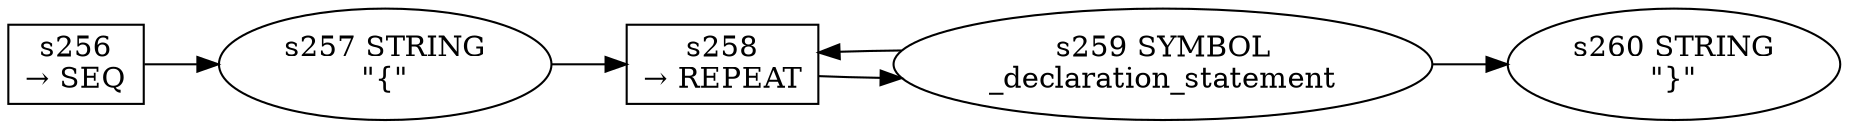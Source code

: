 
  digraph declaration_list {
  
    rankdir=LR;
  
    s256 [label="s256\n&rarr; SEQ", shape=record, fixedsize=false, peripheries=1];
  s257 [label="s257 STRING\n\"{\""];
  s256 -> s257 [];
  s258 [label="s258\n&rarr; REPEAT", shape=record, fixedsize=false, peripheries=1];
  s259 [label="s259 SYMBOL\n_declaration_statement" href="rust-grammar.json._declaration_statement.dot.svg"];
  s258 -> s259 [];
  s259 -> s258 [];
  s257 -> s258 [];
  s260 [label="s260 STRING\n\"}\""];
  s259 -> s260 [];
  
  }
  